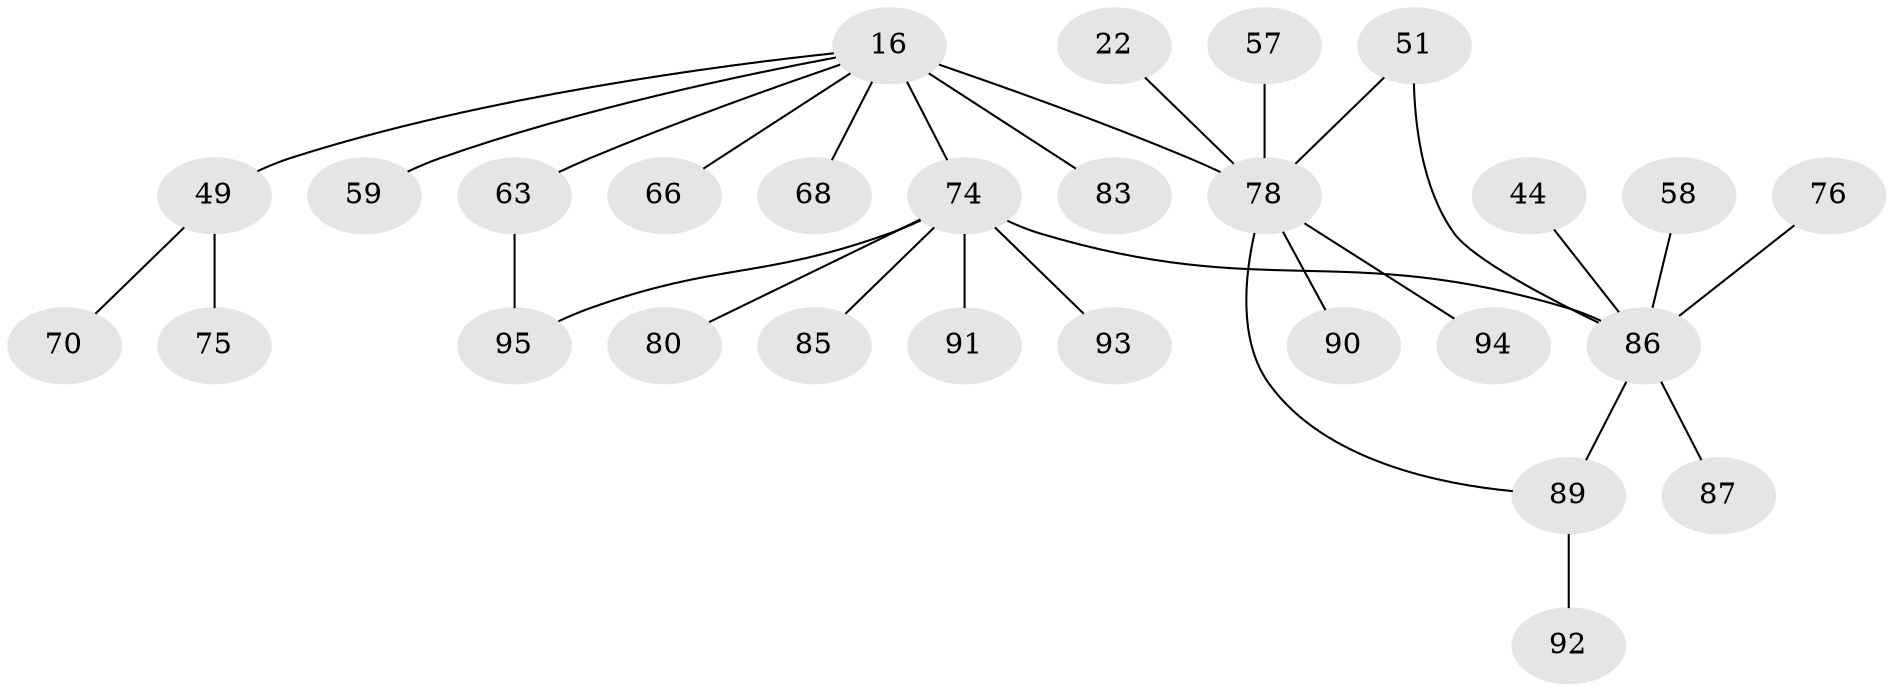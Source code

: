 // original degree distribution, {3: 0.18947368421052632, 8: 0.010526315789473684, 5: 0.021052631578947368, 6: 0.010526315789473684, 2: 0.3157894736842105, 4: 0.05263157894736842, 1: 0.37894736842105264, 7: 0.021052631578947368}
// Generated by graph-tools (version 1.1) at 2025/44/03/04/25 21:44:59]
// undirected, 28 vertices, 30 edges
graph export_dot {
graph [start="1"]
  node [color=gray90,style=filled];
  16 [super="+4+9"];
  22;
  44;
  49 [super="+45"];
  51 [super="+39"];
  57;
  58;
  59;
  63 [super="+28+10"];
  66 [super="+56"];
  68 [super="+33"];
  70;
  74 [super="+52+42+30+18+7+48+69+72"];
  75 [super="+71"];
  76 [super="+67"];
  78 [super="+43+8"];
  80 [super="+64"];
  83;
  85;
  86 [super="+46+79"];
  87;
  89 [super="+88"];
  90;
  91 [super="+34"];
  92;
  93;
  94 [super="+84"];
  95 [super="+36+77"];
  16 -- 83;
  16 -- 59;
  16 -- 63 [weight=2];
  16 -- 74 [weight=2];
  16 -- 68;
  16 -- 78 [weight=3];
  16 -- 49;
  16 -- 66;
  22 -- 78;
  44 -- 86;
  49 -- 75 [weight=2];
  49 -- 70;
  51 -- 86;
  51 -- 78;
  57 -- 78;
  58 -- 86;
  63 -- 95;
  74 -- 93;
  74 -- 85;
  74 -- 86 [weight=2];
  74 -- 91;
  74 -- 95;
  74 -- 80;
  76 -- 86;
  78 -- 90;
  78 -- 94;
  78 -- 89;
  86 -- 87;
  86 -- 89 [weight=2];
  89 -- 92;
}
